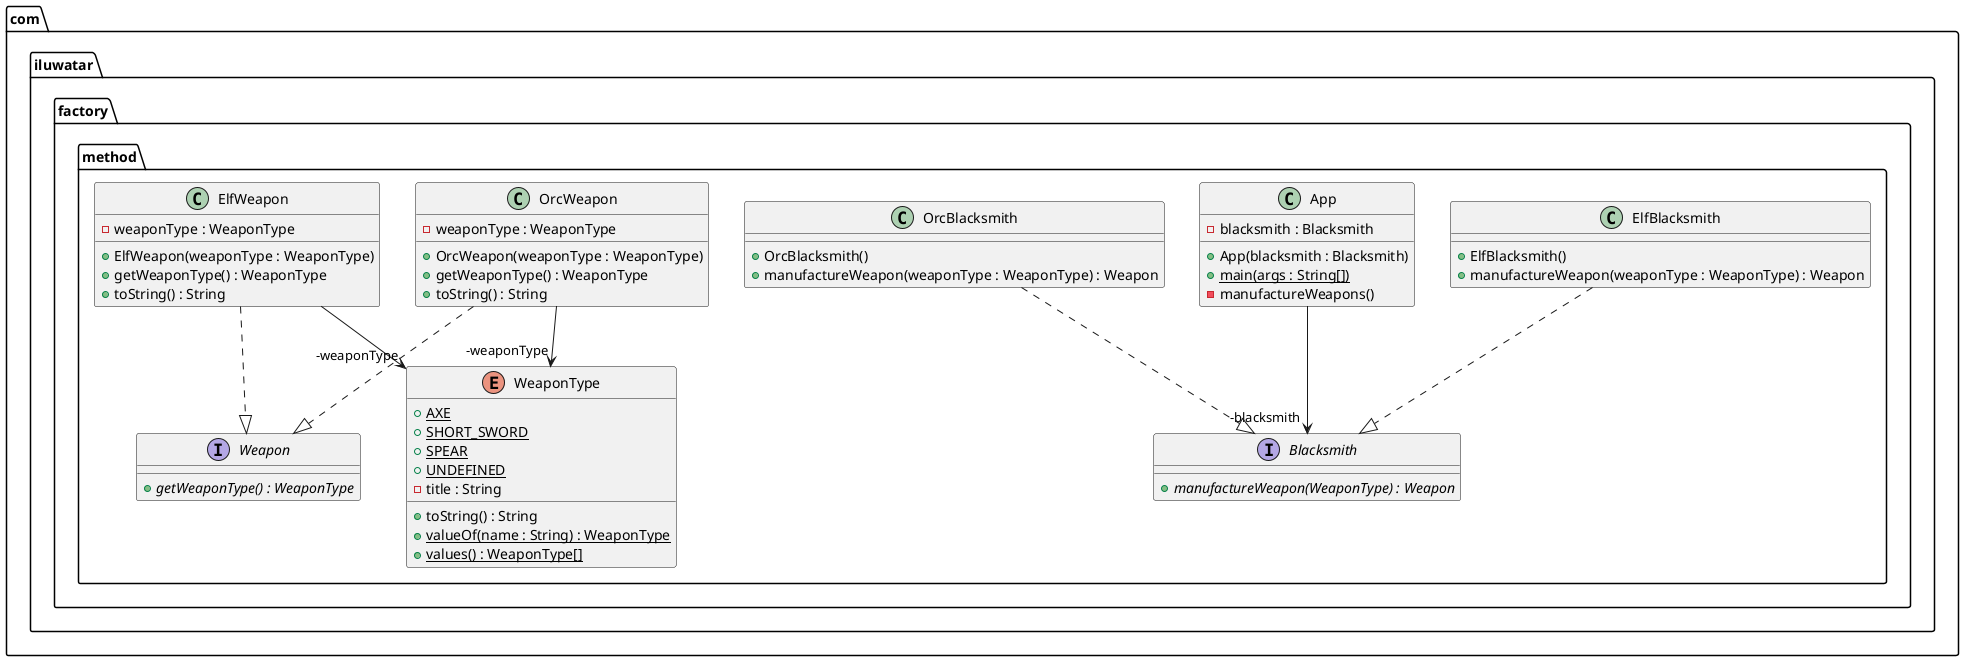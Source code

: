 @startuml
package com.iluwatar.factory.method {
  class OrcBlacksmith {
    + OrcBlacksmith()
    + manufactureWeapon(weaponType : WeaponType) : Weapon
  }
  class ElfBlacksmith {
    + ElfBlacksmith()
    + manufactureWeapon(weaponType : WeaponType) : Weapon
  }
  class OrcWeapon {
    - weaponType : WeaponType
    + OrcWeapon(weaponType : WeaponType)
    + getWeaponType() : WeaponType
    + toString() : String
  }
  interface Blacksmith {
    + manufactureWeapon(WeaponType) : Weapon {abstract}
  }
  interface Weapon {
    + getWeaponType() : WeaponType {abstract}
  }
  class ElfWeapon {
    - weaponType : WeaponType
    + ElfWeapon(weaponType : WeaponType)
    + getWeaponType() : WeaponType
    + toString() : String
  }
  class App {
    - blacksmith : Blacksmith
    + App(blacksmith : Blacksmith)
    + main(args : String[]) {static}
    - manufactureWeapons()
  }
  enum WeaponType {
    + AXE {static}
    + SHORT_SWORD {static}
    + SPEAR {static}
    + UNDEFINED {static}
    - title : String
    + toString() : String
    + valueOf(name : String) : WeaponType {static}
    + values() : WeaponType[] {static}
  }
}
ElfWeapon -->  "-weaponType" WeaponType
OrcWeapon -->  "-weaponType" WeaponType
App -->  "-blacksmith" Blacksmith
OrcBlacksmith ..|> Blacksmith 
ElfBlacksmith ..|> Blacksmith 
OrcWeapon ..|> Weapon 
ElfWeapon ..|> Weapon 
@enduml